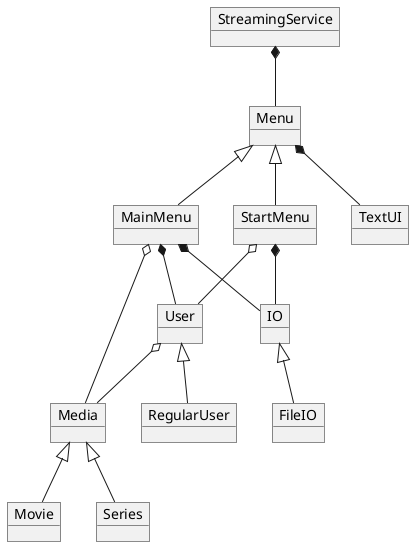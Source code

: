 @startuml

object StreamingService
object Menu
object StartMenu
object User
object RegularUser
object MainMenu
object TextUI
object FileIO
object IO
object Media
object Movie
object Series

StreamingService *-- Menu
Menu <|-- StartMenu
Menu <|-- MainMenu
Menu *-- TextUI
StartMenu *-- IO
MainMenu *-- IO
IO <|-- FileIO
StartMenu o-- User
MainMenu *-- User
User <|-- RegularUser
MainMenu o-- Media
User o-- Media
Media <|-- Movie
Media <|-- Series


@enduml